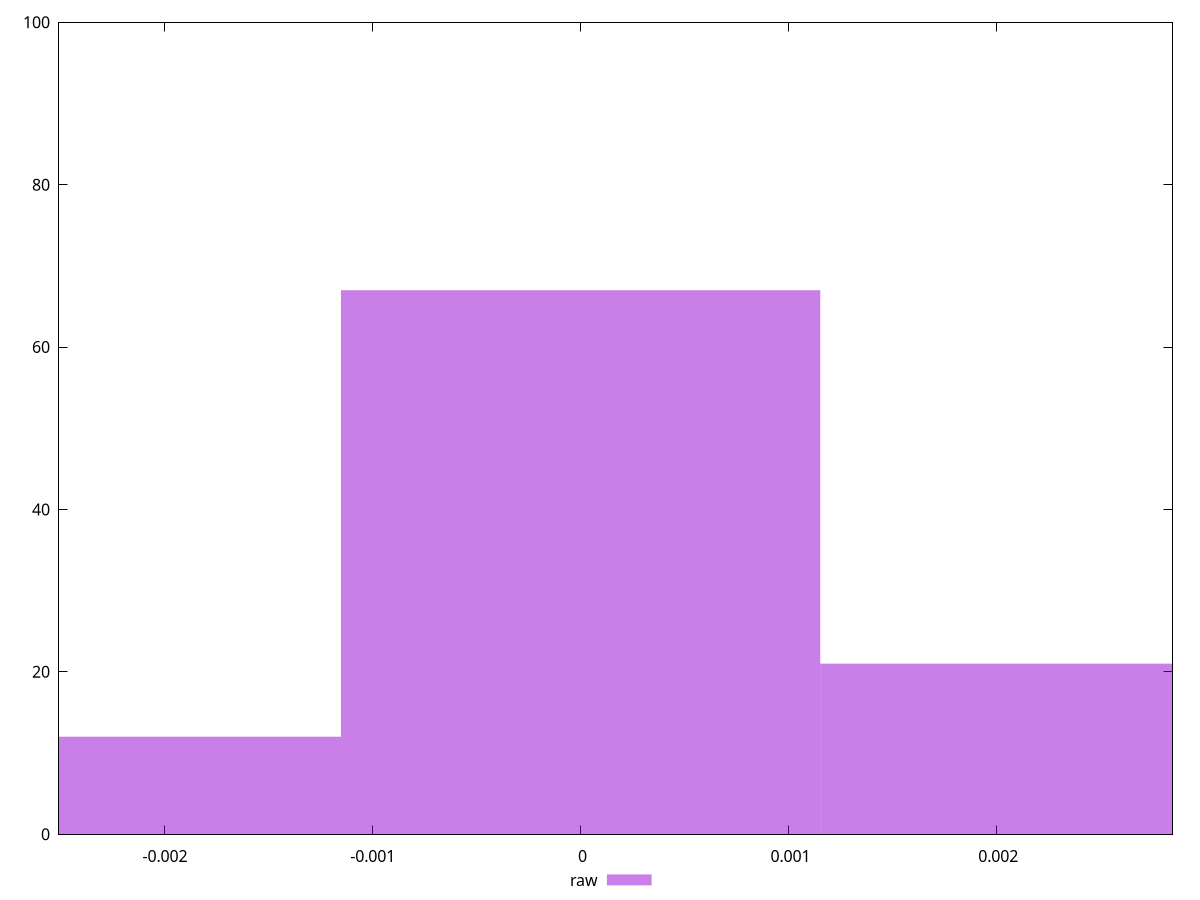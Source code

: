 reset

$raw <<EOF
0 67
0.0023061707090649072 21
-0.0023061707090649072 12
EOF

set key outside below
set boxwidth 0.0023061707090649072
set xrange [-0.002509781009874806:0.0028479029780120457]
set yrange [0:100]
set trange [0:100]
set style fill transparent solid 0.5 noborder
set terminal svg size 640, 490 enhanced background rgb 'white'
set output "report_00015_2021-02-09T16-11-33.973Z/meta/pScore-difference/samples/pages/raw/histogram.svg"

plot $raw title "raw" with boxes

reset
